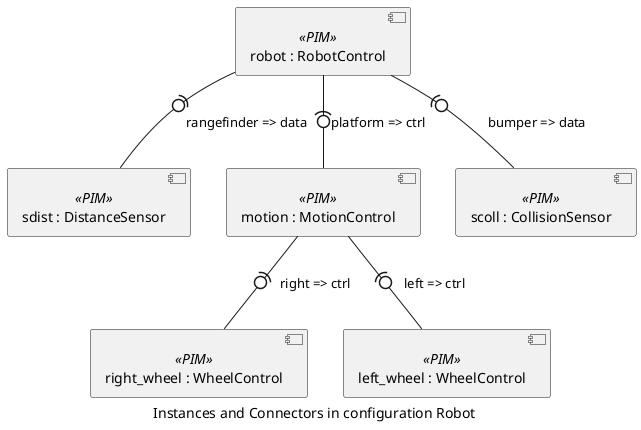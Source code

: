 @startuml
caption Instances and Connectors in configuration Robot
component [right_wheel : WheelControl]<<PIM>>
component [sdist : DistanceSensor]<<PIM>>
component [robot : RobotControl]<<PIM>>
component [motion : MotionControl]<<PIM>>
component [left_wheel : WheelControl]<<PIM>>
component [scoll : CollisionSensor]<<PIM>>
[robot : RobotControl] -(0- [motion : MotionControl] : platform => ctrl
[motion : MotionControl] -(0- [left_wheel : WheelControl] : left => ctrl
[robot : RobotControl] -(0- [scoll : CollisionSensor] : bumper => data
[robot : RobotControl] -(0- [sdist : DistanceSensor] : rangefinder => data
[motion : MotionControl] -(0- [right_wheel : WheelControl] : right => ctrl
@enduml